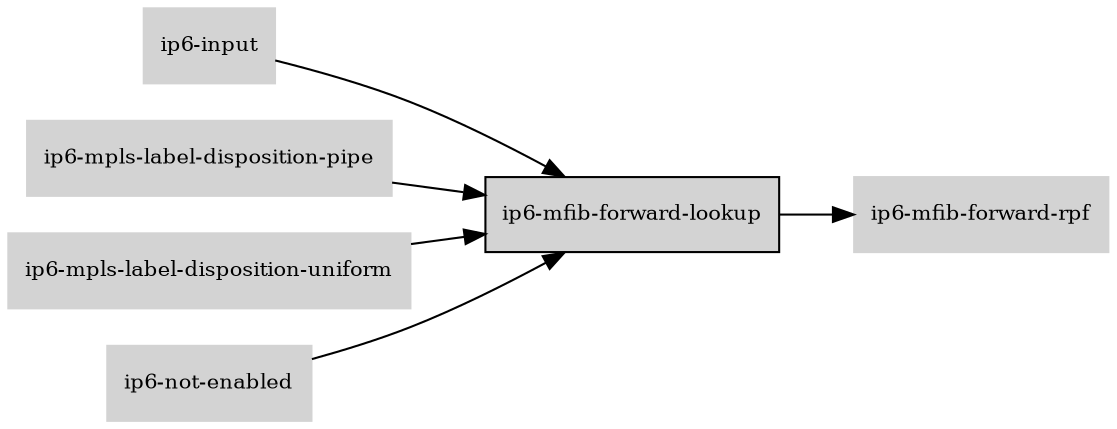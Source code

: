 digraph "ip6_mfib_forward_lookup_subgraph" {
  rankdir=LR;
  node [shape=box, style=filled, fontsize=10, color=lightgray, fontcolor=black, fillcolor=lightgray];
  "ip6-mfib-forward-lookup" [color=black, fontcolor=black, fillcolor=lightgray];
  edge [fontsize=8];
  "ip6-input" -> "ip6-mfib-forward-lookup";
  "ip6-mfib-forward-lookup" -> "ip6-mfib-forward-rpf";
  "ip6-mpls-label-disposition-pipe" -> "ip6-mfib-forward-lookup";
  "ip6-mpls-label-disposition-uniform" -> "ip6-mfib-forward-lookup";
  "ip6-not-enabled" -> "ip6-mfib-forward-lookup";
}
